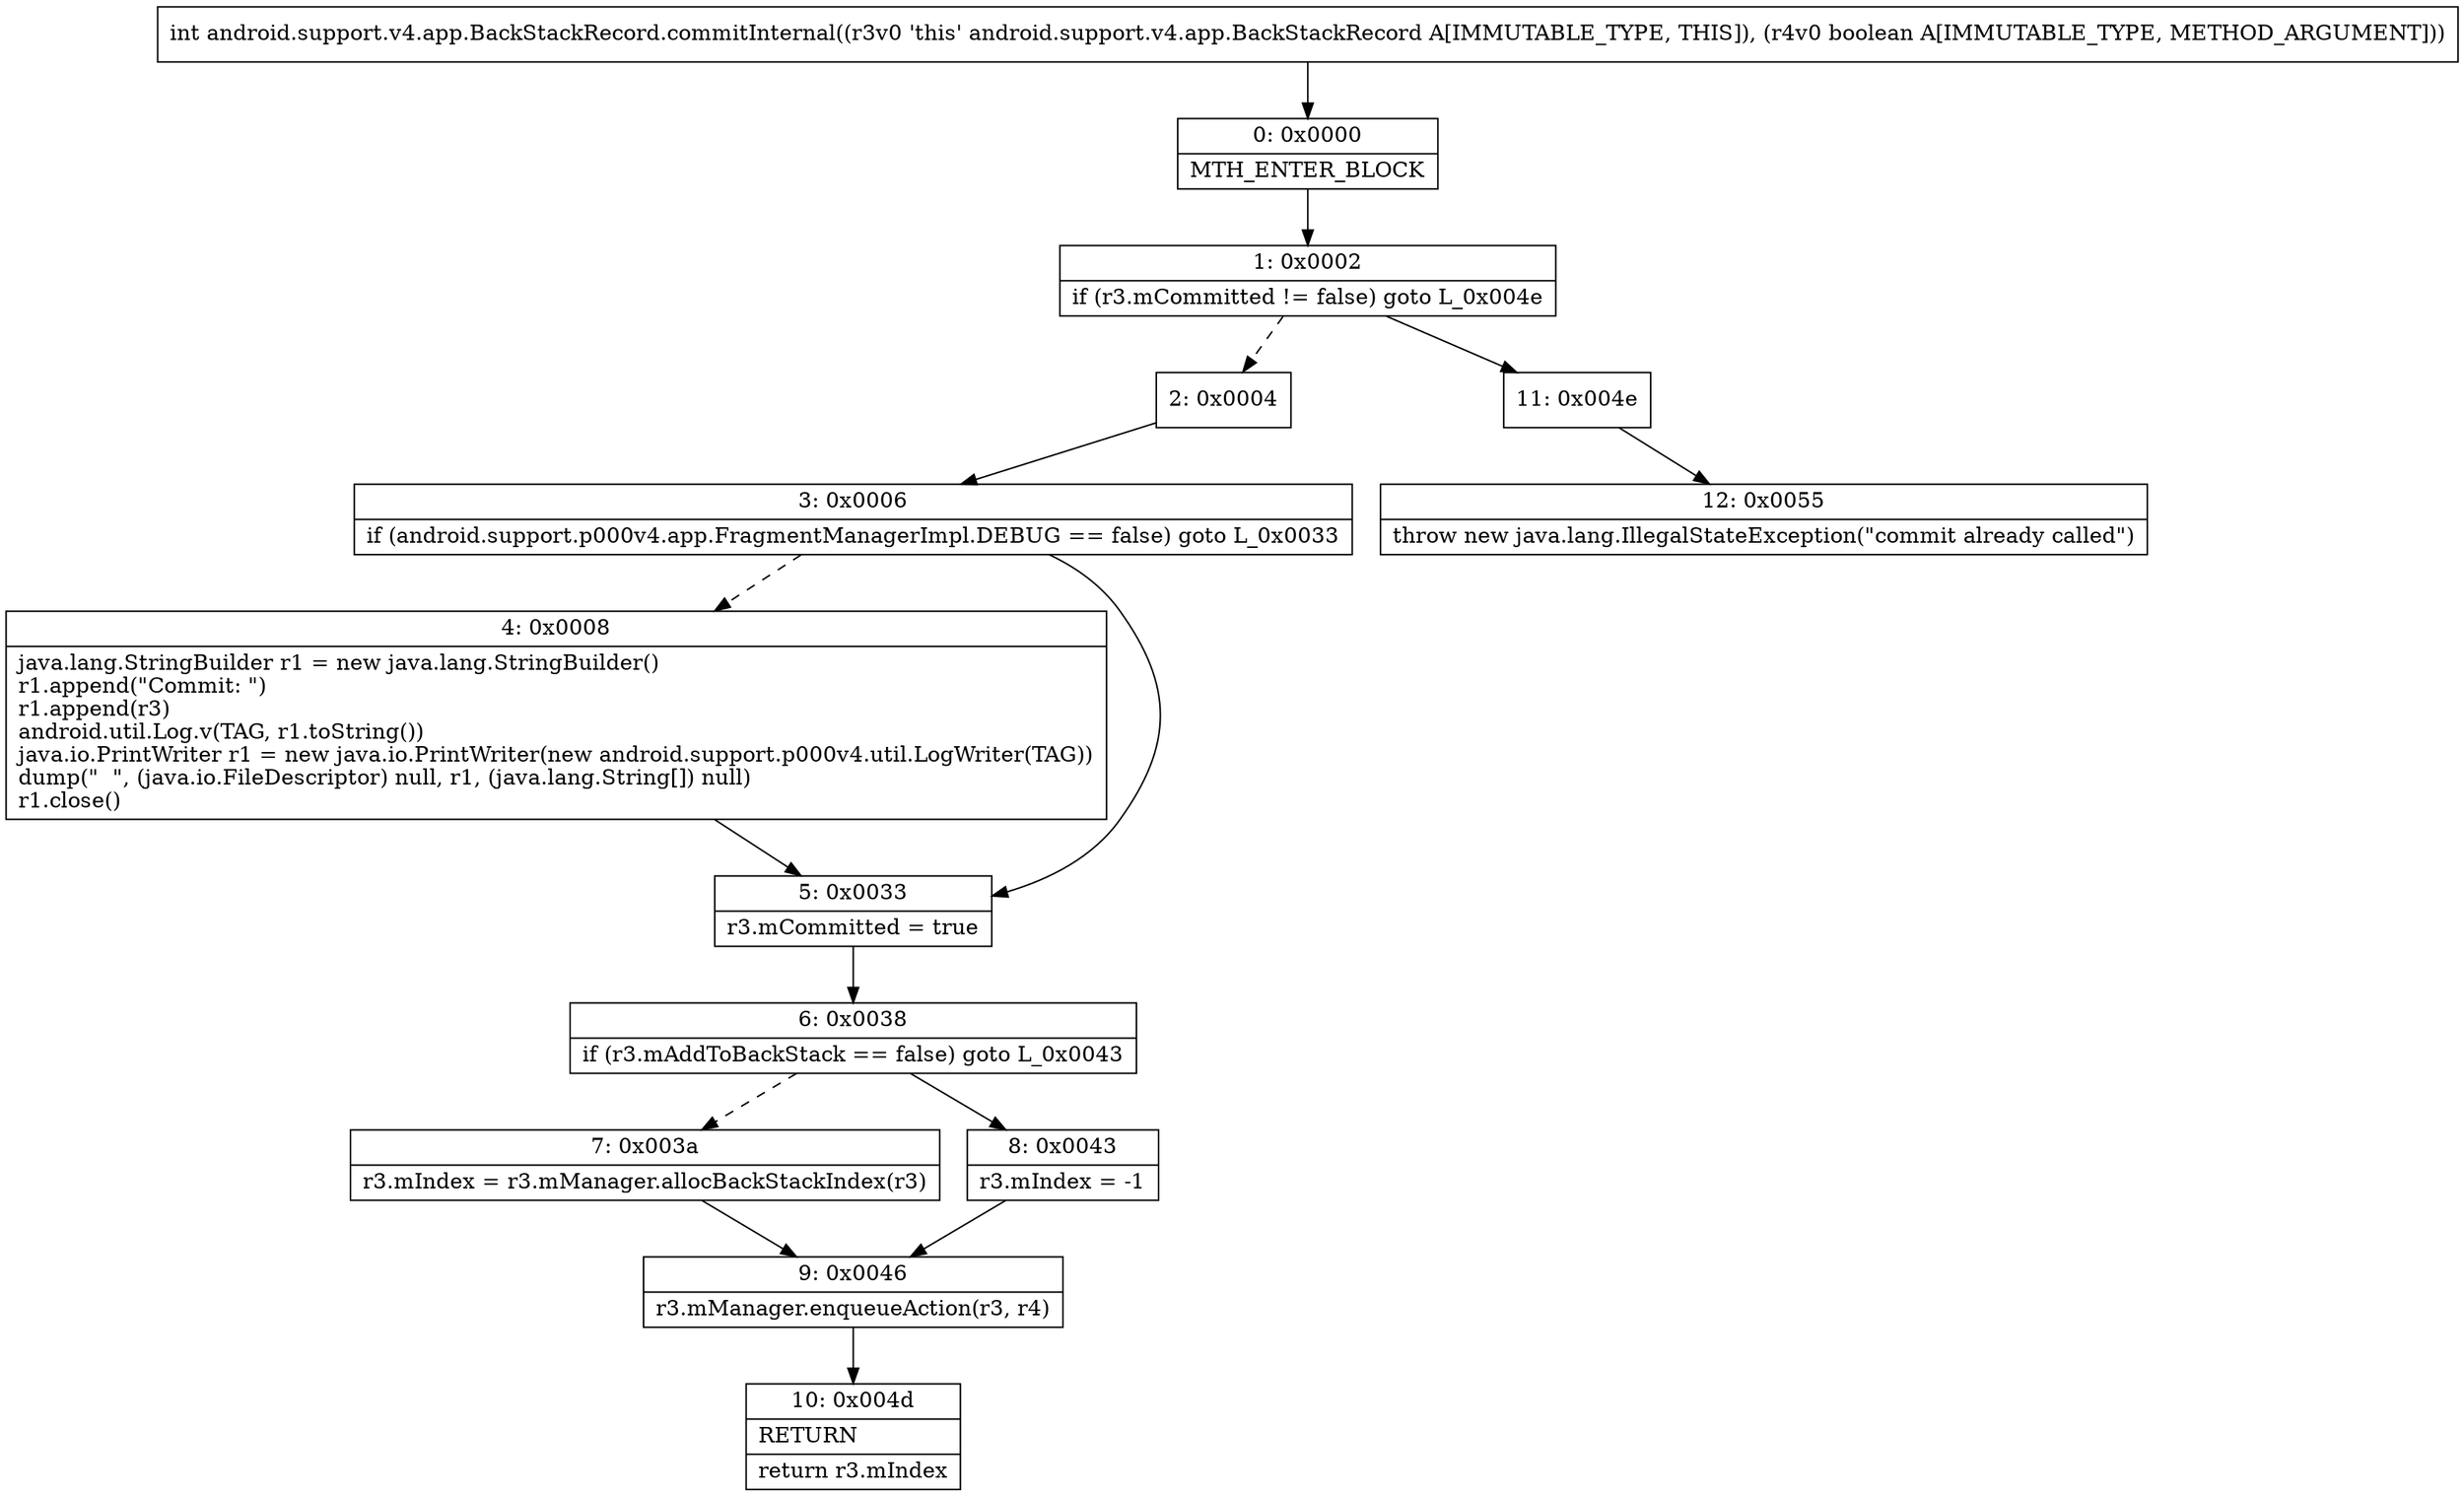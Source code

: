 digraph "CFG forandroid.support.v4.app.BackStackRecord.commitInternal(Z)I" {
Node_0 [shape=record,label="{0\:\ 0x0000|MTH_ENTER_BLOCK\l}"];
Node_1 [shape=record,label="{1\:\ 0x0002|if (r3.mCommitted != false) goto L_0x004e\l}"];
Node_2 [shape=record,label="{2\:\ 0x0004}"];
Node_3 [shape=record,label="{3\:\ 0x0006|if (android.support.p000v4.app.FragmentManagerImpl.DEBUG == false) goto L_0x0033\l}"];
Node_4 [shape=record,label="{4\:\ 0x0008|java.lang.StringBuilder r1 = new java.lang.StringBuilder()\lr1.append(\"Commit: \")\lr1.append(r3)\landroid.util.Log.v(TAG, r1.toString())\ljava.io.PrintWriter r1 = new java.io.PrintWriter(new android.support.p000v4.util.LogWriter(TAG))\ldump(\"  \", (java.io.FileDescriptor) null, r1, (java.lang.String[]) null)\lr1.close()\l}"];
Node_5 [shape=record,label="{5\:\ 0x0033|r3.mCommitted = true\l}"];
Node_6 [shape=record,label="{6\:\ 0x0038|if (r3.mAddToBackStack == false) goto L_0x0043\l}"];
Node_7 [shape=record,label="{7\:\ 0x003a|r3.mIndex = r3.mManager.allocBackStackIndex(r3)\l}"];
Node_8 [shape=record,label="{8\:\ 0x0043|r3.mIndex = \-1\l}"];
Node_9 [shape=record,label="{9\:\ 0x0046|r3.mManager.enqueueAction(r3, r4)\l}"];
Node_10 [shape=record,label="{10\:\ 0x004d|RETURN\l|return r3.mIndex\l}"];
Node_11 [shape=record,label="{11\:\ 0x004e}"];
Node_12 [shape=record,label="{12\:\ 0x0055|throw new java.lang.IllegalStateException(\"commit already called\")\l}"];
MethodNode[shape=record,label="{int android.support.v4.app.BackStackRecord.commitInternal((r3v0 'this' android.support.v4.app.BackStackRecord A[IMMUTABLE_TYPE, THIS]), (r4v0 boolean A[IMMUTABLE_TYPE, METHOD_ARGUMENT])) }"];
MethodNode -> Node_0;
Node_0 -> Node_1;
Node_1 -> Node_2[style=dashed];
Node_1 -> Node_11;
Node_2 -> Node_3;
Node_3 -> Node_4[style=dashed];
Node_3 -> Node_5;
Node_4 -> Node_5;
Node_5 -> Node_6;
Node_6 -> Node_7[style=dashed];
Node_6 -> Node_8;
Node_7 -> Node_9;
Node_8 -> Node_9;
Node_9 -> Node_10;
Node_11 -> Node_12;
}

